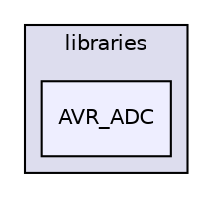 digraph "sketchbook/libraries/AVR_ADC" {
  compound=true
  node [ fontsize="10", fontname="Helvetica"];
  edge [ labelfontsize="10", labelfontname="Helvetica"];
  subgraph clusterdir_1f230a50cb8328eed74ee6db218aa7d6 {
    graph [ bgcolor="#ddddee", pencolor="black", label="libraries" fontname="Helvetica", fontsize="10", URL="dir_1f230a50cb8328eed74ee6db218aa7d6.html"]
  dir_0dec7835227217febc1c150ef89cf1c3 [shape=box, label="AVR_ADC", style="filled", fillcolor="#eeeeff", pencolor="black", URL="dir_0dec7835227217febc1c150ef89cf1c3.html"];
  }
}
